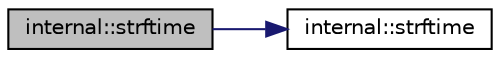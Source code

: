 digraph "internal::strftime"
{
  edge [fontname="Helvetica",fontsize="10",labelfontname="Helvetica",labelfontsize="10"];
  node [fontname="Helvetica",fontsize="10",shape=record];
  rankdir="LR";
  Node1 [label="internal::strftime",height=0.2,width=0.4,color="black", fillcolor="grey75", style="filled" fontcolor="black"];
  Node1 -> Node2 [color="midnightblue",fontsize="10",style="solid",fontname="Helvetica"];
  Node2 [label="internal::strftime",height=0.2,width=0.4,color="black", fillcolor="white", style="filled",URL="$namespaceinternal.html#aaa347e326b504b866752fd087f46d2b0"];
}
